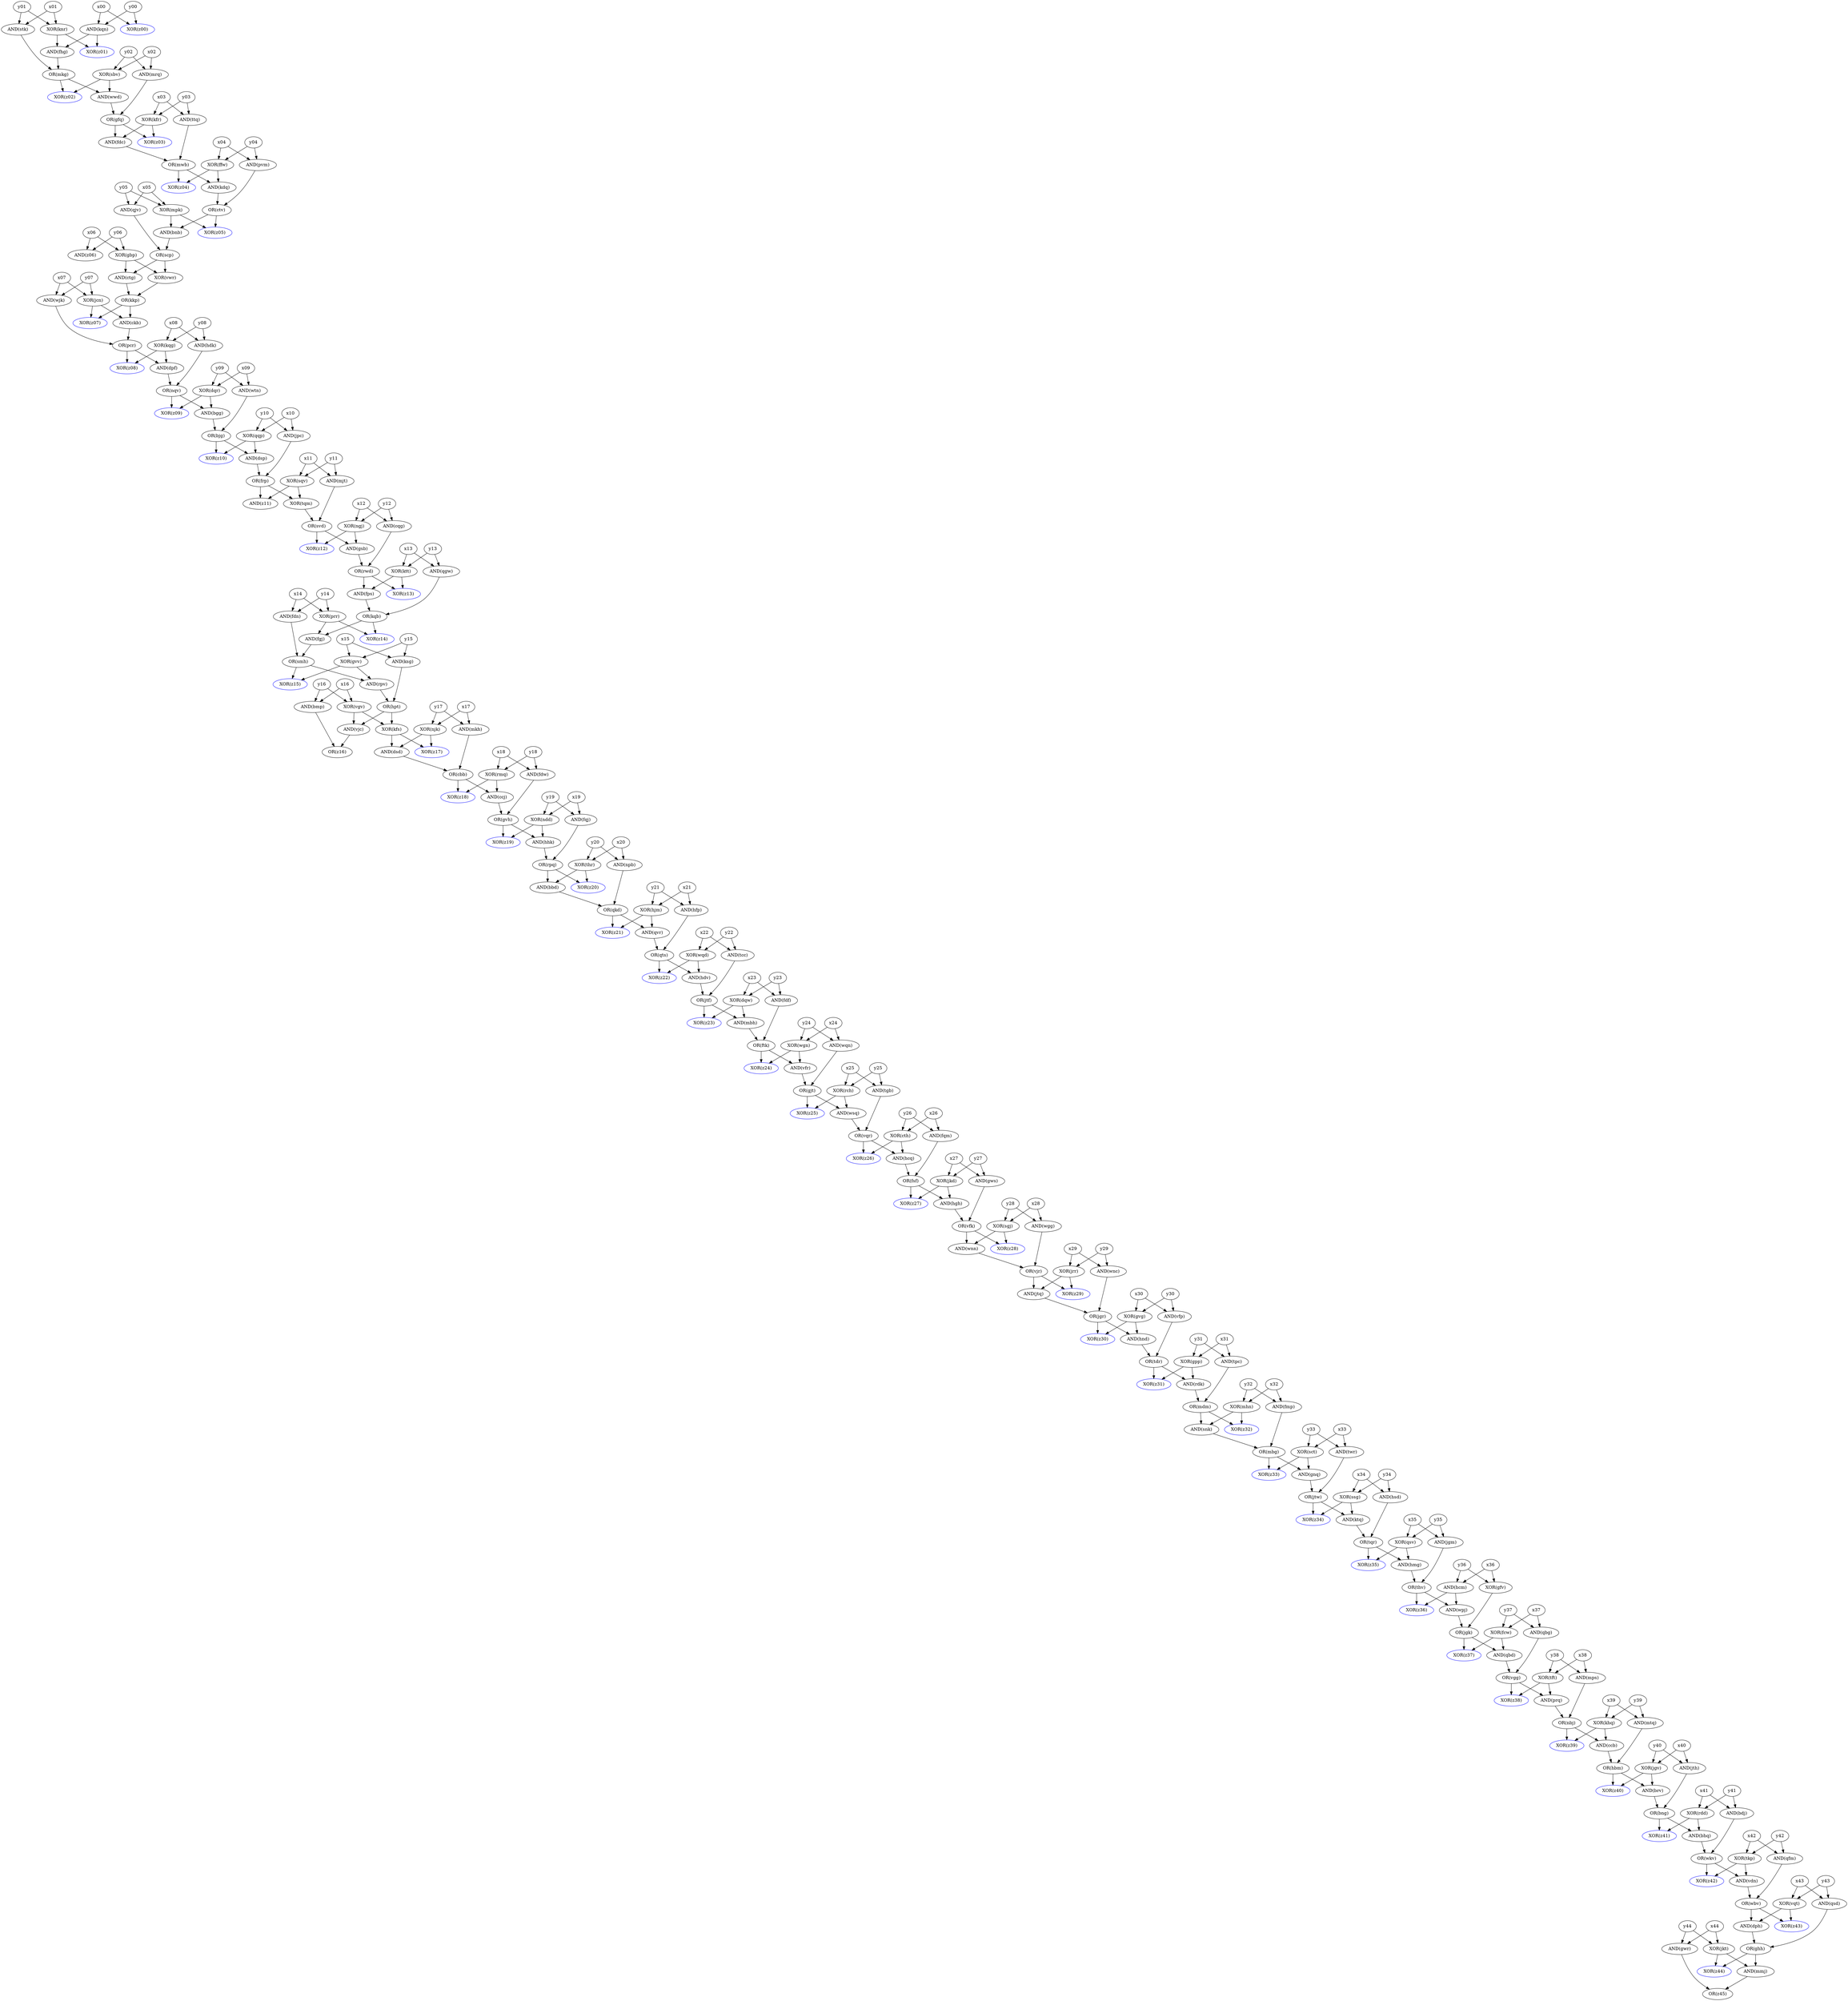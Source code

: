 digraph GG {
  x08 -> hdk  
  y08 -> hdk
  hdk [label="AND(hdk)"]
  y44 -> gwr  
  x44 -> gwr
  gwr [label="AND(gwr)"]
  vqt -> z43  
  wbv -> z43
  z43 [label="XOR(z43)", color=blue]
  gwr -> z45  
  mmj -> z45
  z45 [label="OR(z45)"]
  fsf -> hgh  
  jkd -> hgh
  hgh [label="AND(hgh)"]
  scp -> ctg  
  gbp -> ctg
  ctg [label="AND(ctg)"]
  vfr -> gjt  
  wqn -> gjt
  gjt [label="OR(gjt)"]
  hsd -> tqr  
  ktq -> tqr
  tqr [label="OR(tqr)"]
  mkh -> cbb  
  dsd -> cbb
  cbb [label="OR(cbb)"]
  jgv -> brv  
  hbm -> brv
  brv [label="AND(brv)"]
  y03 -> kfr  
  x03 -> kfr
  kfr [label="XOR(kfr)"]
  mdm -> z32  
  mhn -> z32
  z32 [label="XOR(z32)", color=blue]
  mdm -> snk  
  mhn -> snk
  snk [label="AND(snk)"]
  jgr -> hnd  
  gvg -> hnd
  hnd [label="AND(hnd)"]
  rpv -> hpt  
  ksg -> hpt
  hpt [label="OR(hpt)"]
  x00 -> kqn  
  y00 -> kqn
  kqn [label="AND(kqn)"]
  dsp -> frp  
  jpc -> frp
  frp [label="OR(frp)"]
  hdv -> jtf  
  tcc -> jtf
  jtf [label="OR(jtf)"]
  qbg -> vgg  
  qbd -> vgg
  vgg [label="OR(vgg)"]
  y12 -> cqg  
  x12 -> cqg
  cqg [label="AND(cqg)"]
  x33 -> twr  
  y33 -> twr
  twr [label="AND(twr)"]
  fqm -> fsf  
  hcq -> fsf
  fsf [label="OR(fsf)"]
  x38 -> mps  
  y38 -> mps
  mps [label="AND(mps)"]
  kqn -> z01  
  knr -> z01
  z01 [label="XOR(z01)", color=blue]
  sgj -> z28  
  vfk -> z28
  z28 [label="XOR(z28)", color=blue]
  x09 -> dqr  
  y09 -> dqr
  dqr [label="XOR(dqr)"]
  cbb -> ccj  
  rmq -> ccj
  ccj [label="AND(ccj)"]
  smh -> rpv  
  gvv -> rpv
  rpv [label="AND(rpv)"]
  y16 -> bmp  
  x16 -> bmp
  bmp [label="AND(bmp)"]
  qqp -> z10  
  bjg -> z10
  z10 [label="XOR(z10)", color=blue]
  ckb -> pcr  
  wjk -> pcr
  pcr [label="OR(pcr)"]
  x19 -> fqj  
  y19 -> fqj
  fqj [label="AND(fqj)"]
  x07 -> wjk  
  y07 -> wjk
  wjk [label="AND(wjk)"]
  fhg -> mkg  
  stk -> mkg
  mkg [label="OR(mkg)"]
  bjg -> dsp  
  qqp -> dsp
  dsp [label="AND(dsp)"]
  y01 -> knr  
  x01 -> knr
  knr [label="XOR(knr)"]
  jkt -> z44  
  ghh -> z44
  z44 [label="XOR(z44)", color=blue]
  gsb -> rwd  
  cqg -> rwd
  rwd [label="OR(rwd)"]
  y35 -> jgm  
  x35 -> jgm
  jgm [label="AND(jgm)"]
  qkd -> qvr  
  hjm -> qvr
  qvr [label="AND(qvr)"]
  hpt -> vjc  
  vgv -> vjc
  vjc [label="AND(vjc)"]
  vqr -> hcq  
  cth -> hcq
  hcq [label="AND(hcq)"]
  x12 -> ngj  
  y12 -> ngj
  ngj [label="XOR(ngj)"]
  y13 -> ktt  
  x13 -> ktt
  ktt [label="XOR(ktt)"]
  y09 -> wtn  
  x09 -> wtn
  wtn [label="AND(wtn)"]
  snk -> mbg  
  fmp -> mbg
  mbg [label="OR(mbg)"]
  ccj -> gvh  
  fdw -> gvh
  gvh [label="OR(gvh)"]
  y14 -> fdn  
  x14 -> fdn
  fdn [label="AND(fdn)"]
  rwd -> z13  
  ktt -> z13
  z13 [label="XOR(z13)", color=blue]
  x03 -> ttq  
  y03 -> ttq
  ttq [label="AND(ttq)"]
  tft -> prq  
  vgg -> prq
  prq [label="AND(prq)"]
  x04 -> pvm  
  y04 -> pvm
  pvm [label="AND(pvm)"]
  khq -> ccb  
  nbj -> ccb
  ccb [label="AND(ccb)"]
  gfv -> jgk  
  wpj -> jgk
  jgk [label="OR(jgk)"]
  x36 -> hcm  
  y36 -> hcm
  hcm [label="AND(hcm)"]
  y02 -> mrq  
  x02 -> mrq
  mrq [label="AND(mrq)"]
  y41 -> rdd  
  x41 -> rdd
  rdd [label="XOR(rdd)"]
  ftk -> z24  
  wgn -> z24
  z24 [label="XOR(z24)", color=blue]
  hhk -> rpq  
  fqj -> rpq
  rpq [label="OR(rpq)"]
  x28 -> wgg  
  y28 -> wgg
  wgg [label="AND(wgg)"]
  mkg -> z02  
  sbv -> z02
  z02 [label="XOR(z02)", color=blue]
  thv -> z36  
  hcm -> z36
  z36 [label="XOR(z36)", color=blue]
  qfm -> wbv  
  vdn -> wbv
  wbv [label="OR(wbv)"]
  fps -> kqb  
  qgw -> kqb
  kqb [label="OR(kqb)"]
  tpc -> mdm  
  rdk -> mdm
  mdm [label="OR(mdm)"]
  jth -> bng  
  brv -> bng
  bng [label="OR(bng)"]
  bmp -> z16  
  vjc -> z16
  z16 [label="OR(z16)"]
  thr -> z20  
  rpq -> z20
  z20 [label="XOR(z20)", color=blue]
  sct -> gnq  
  mbg -> gnq
  gnq [label="AND(gnq)"]
  mkg -> wwd  
  sbv -> wwd
  wwd [label="AND(wwd)"]
  x38 -> tft  
  y38 -> tft
  tft [label="XOR(tft)"]
  y36 -> gfv  
  x36 -> gfv
  gfv [label="XOR(gfv)"]
  x15 -> gvv  
  y15 -> gvv
  gvv [label="XOR(gvv)"]
  x32 -> fmp  
  y32 -> fmp
  fmp [label="AND(fmp)"]
  x19 -> ndd  
  y19 -> ndd
  ndd [label="XOR(ndd)"]
  scp -> vwr  
  gbp -> vwr
  vwr [label="XOR(vwr)"]
  y28 -> sgj  
  x28 -> sgj
  sgj [label="XOR(sgj)"]
  x18 -> fdw  
  y18 -> fdw
  fdw [label="AND(fdw)"]
  wtn -> bjg  
  bgg -> bjg
  bjg [label="OR(bjg)"]
  y34 -> ssg  
  x34 -> ssg
  ssg [label="XOR(ssg)"]
  fcw -> z37  
  jgk -> z37
  z37 [label="XOR(z37)", color=blue]
  jtw -> z34  
  ssg -> z34
  z34 [label="XOR(z34)", color=blue]
  y11 -> sqv  
  x11 -> sqv
  sqv [label="XOR(sqv)"]
  y05 -> qjv  
  x05 -> qjv
  qjv [label="AND(qjv)"]
  pcr -> z08  
  kqg -> z08
  z08 [label="XOR(z08)", color=blue]
  jgr -> z30  
  gvg -> z30
  z30 [label="XOR(z30)", color=blue]
  qvr -> qts  
  hfp -> qts
  qts [label="OR(qts)"]
  y25 -> rch  
  x25 -> rch
  rch [label="XOR(rch)"]
  gfq -> z03  
  kfr -> z03
  z03 [label="XOR(z03)", color=blue]
  x11 -> mjt  
  y11 -> mjt
  mjt [label="AND(mjt)"]
  hnd -> tdr  
  vfp -> tdr
  tdr [label="OR(tdr)"]
  jgk -> qbd  
  fcw -> qbd
  qbd [label="AND(qbd)"]
  x21 -> hjm  
  y21 -> hjm
  hjm [label="XOR(hjm)"]
  x10 -> jpc  
  y10 -> jpc
  jpc [label="AND(jpc)"]
  y35 -> qsv  
  x35 -> qsv
  qsv [label="XOR(qsv)"]
  wgn -> vfr  
  ftk -> vfr
  vfr [label="AND(vfr)"]
  y39 -> khq  
  x39 -> khq
  khq [label="XOR(khq)"]
  x20 -> npb  
  y20 -> npb
  npb [label="AND(npb)"]
  kfr -> fdc  
  gfq -> fdc
  fdc [label="AND(fdc)"]
  mbg -> z33  
  sct -> z33
  z33 [label="XOR(z33)", color=blue]
  x41 -> bdj  
  y41 -> bdj
  bdj [label="AND(bdj)"]
  y15 -> ksg  
  x15 -> ksg
  ksg [label="AND(ksg)"]
  y42 -> qfm  
  x42 -> qfm
  qfm [label="AND(qfm)"]
  y32 -> mhn  
  x32 -> mhn
  mhn [label="XOR(mhn)"]
  gws -> vfk  
  hgh -> vfk
  vfk [label="OR(vfk)"]
  x34 -> hsd  
  y34 -> hsd
  hsd [label="AND(hsd)"]
  x06 -> z06  
  y06 -> z06
  z06 [label="AND(z06)"]
  svd -> gsb  
  ngj -> gsb
  gsb [label="AND(gsb)"]
  rpq -> bbd  
  thr -> bbd
  bbd [label="AND(bbd)"]
  pvm -> ctv  
  kdq -> ctv
  ctv [label="OR(ctv)"]
  vjr -> z29  
  jrr -> z29
  z29 [label="XOR(z29)", color=blue]
  gvh -> hhk  
  ndd -> hhk
  hhk [label="AND(hhk)"]
  dpf -> nqv  
  hdk -> nqv
  nqv [label="OR(nqv)"]
  jgv -> z40  
  hbm -> z40
  z40 [label="XOR(z40)", color=blue]
  bdj -> wkv  
  bhq -> wkv
  wkv [label="OR(wkv)"]
  tft -> z38  
  vgg -> z38
  z38 [label="XOR(z38)", color=blue]
  khq -> z39  
  nbj -> z39
  z39 [label="XOR(z39)", color=blue]
  y43 -> qsd  
  x43 -> qsd
  qsd [label="AND(qsd)"]
  y43 -> vqt  
  x43 -> vqt
  vqt [label="XOR(vqt)"]
  bng -> z41  
  rdd -> z41
  z41 [label="XOR(z41)", color=blue]
  tkp -> vdn  
  wkv -> vdn
  vdn [label="AND(vdn)"]
  x31 -> tpc  
  y31 -> tpc
  tpc [label="AND(tpc)"]
  x17 -> mkh  
  y17 -> mkh
  mkh [label="AND(mkh)"]
  fdf -> ftk  
  mbh -> ftk
  ftk [label="OR(ftk)"]
  ssg -> ktq  
  jtw -> ktq
  ktq [label="AND(ktq)"]
  x05 -> mpk  
  y05 -> mpk
  mpk [label="XOR(mpk)"]
  hmg -> thv  
  jgm -> thv
  thv [label="OR(thv)"]
  rch -> wsq  
  gjt -> wsq
  wsq [label="AND(wsq)"]
  frp -> tqm  
  sqv -> tqm
  tqm [label="XOR(tqm)"]
  kqb -> z14  
  prr -> z14
  z14 [label="XOR(z14)", color=blue]
  y16 -> vgv  
  x16 -> vgv
  vgv [label="XOR(vgv)"]
  qkd -> z21  
  hjm -> z21
  z21 [label="XOR(z21)", color=blue]
  x24 -> wgn  
  y24 -> wgn
  wgn [label="XOR(wgn)"]
  kkp -> ckb  
  jcn -> ckb
  ckb [label="AND(ckb)"]
  x31 -> gpp  
  y31 -> gpp
  gpp [label="XOR(gpp)"]
  sgj -> wnn  
  vfk -> wnn
  wnn [label="AND(wnn)"]
  dqw -> mbh  
  jtf -> mbh
  mbh [label="AND(mbh)"]
  x40 -> jgv  
  y40 -> jgv
  jgv [label="XOR(jgv)"]
  vgv -> kfs  
  hpt -> kfs
  kfs [label="XOR(kfs)"]
  y40 -> jth  
  x40 -> jth
  jth [label="AND(jth)"]
  dqr -> bgg  
  nqv -> bgg
  bgg [label="AND(bgg)"]
  ngj -> z12  
  svd -> z12
  z12 [label="XOR(z12)", color=blue]
  y22 -> tcc  
  x22 -> tcc
  tcc [label="AND(tcc)"]
  rdd -> bhq  
  bng -> bhq
  bhq [label="AND(bhq)"]
  x26 -> fqm  
  y26 -> fqm
  fqm [label="AND(fqm)"]
  x22 -> wqd  
  y22 -> wqd
  wqd [label="XOR(wqd)"]
  jrr -> jtq  
  vjr -> jtq
  jtq [label="AND(jtq)"]
  y23 -> dqw  
  x23 -> dqw
  dqw [label="XOR(dqw)"]
  y18 -> rmq  
  x18 -> rmq
  rmq [label="XOR(rmq)"]
  y39 -> mtq  
  x39 -> mtq
  mtq [label="AND(mtq)"]
  gpp -> rdk  
  tdr -> rdk
  rdk [label="AND(rdk)"]
  vwr -> kkp  
  ctg -> kkp
  kkp [label="OR(kkp)"]
  x23 -> fdf  
  y23 -> fdf
  fdf [label="AND(fdf)"]
  kqn -> fhg  
  knr -> fhg
  fhg [label="AND(fhg)"]
  kkp -> z07  
  jcn -> z07
  z07 [label="XOR(z07)", color=blue]
  x13 -> qgw  
  y13 -> qgw
  qgw [label="AND(qgw)"]
  tqr -> z35  
  qsv -> z35
  z35 [label="XOR(z35)", color=blue]
  y04 -> ffw  
  x04 -> ffw
  ffw [label="XOR(ffw)"]
  njk -> z17  
  kfs -> z17
  z17 [label="XOR(z17)", color=blue]
  kqb -> fgj  
  prr -> fgj
  fgj [label="AND(fgj)"]
  dph -> ghh  
  qsd -> ghh
  ghh [label="OR(ghh)"]
  tgb -> vqr  
  wsq -> vqr
  vqr [label="OR(vqr)"]
  nqv -> z09  
  dqr -> z09
  z09 [label="XOR(z09)", color=blue]
  wqd -> z22  
  qts -> z22
  z22 [label="XOR(z22)", color=blue]
  x37 -> qbg  
  y37 -> qbg
  qbg [label="AND(qbg)"]
  prq -> nbj  
  mps -> nbj
  nbj [label="OR(nbj)"]
  gjt -> z25  
  rch -> z25
  z25 [label="XOR(z25)", color=blue]
  jtq -> jgr  
  wnc -> jgr
  jgr [label="OR(jgr)"]
  mjt -> svd  
  tqm -> svd
  svd [label="OR(svd)"]
  y17 -> njk  
  x17 -> njk
  njk [label="XOR(njk)"]
  mpk -> z05  
  ctv -> z05
  z05 [label="XOR(z05)", color=blue]
  x25 -> tgb  
  y25 -> tgb
  tgb [label="AND(tgb)"]
  cth -> z26  
  vqr -> z26
  z26 [label="XOR(z26)", color=blue]
  x14 -> prr  
  y14 -> prr
  prr [label="XOR(prr)"]
  wwd -> gfq  
  mrq -> gfq
  gfq [label="OR(gfq)"]
  y37 -> fcw  
  x37 -> fcw
  fcw [label="XOR(fcw)"]
  mtq -> hbm  
  ccb -> hbm
  hbm [label="OR(hbm)"]
  y29 -> wnc  
  x29 -> wnc
  wnc [label="AND(wnc)"]
  npb -> qkd  
  bbd -> qkd
  qkd [label="OR(qkd)"]
  y06 -> gbp  
  x06 -> gbp
  gbp [label="XOR(gbp)"]
  gpp -> z31  
  tdr -> z31
  z31 [label="XOR(z31)", color=blue]
  bnb -> scp  
  qjv -> scp
  scp [label="OR(scp)"]
  y24 -> wqn  
  x24 -> wqn
  wqn [label="AND(wqn)"]
  y07 -> jcn  
  x07 -> jcn
  jcn [label="XOR(jcn)"]
  y10 -> qqp  
  x10 -> qqp
  qqp [label="XOR(qqp)"]
  y02 -> sbv  
  x02 -> sbv
  sbv [label="XOR(sbv)"]
  njk -> dsd  
  kfs -> dsd
  dsd [label="AND(dsd)"]
  mwb -> kdq  
  ffw -> kdq
  kdq [label="AND(kdq)"]
  fdn -> smh  
  fgj -> smh
  smh [label="OR(smh)"]
  kqg -> dpf  
  pcr -> dpf
  dpf [label="AND(dpf)"]
  sqv -> z11  
  frp -> z11
  z11 [label="AND(z11)"]
  x44 -> jkt  
  y44 -> jkt
  jkt [label="XOR(jkt)"]
  ghh -> mmj  
  jkt -> mmj
  mmj [label="AND(mmj)"]
  tkp -> z42  
  wkv -> z42
  z42 [label="XOR(z42)", color=blue]
  y30 -> vfp  
  x30 -> vfp
  vfp [label="AND(vfp)"]
  x30 -> gvg  
  y30 -> gvg
  gvg [label="XOR(gvg)"]
  wbv -> dph  
  vqt -> dph
  dph [label="AND(dph)"]
  y27 -> gws  
  x27 -> gws
  gws [label="AND(gws)"]
  y08 -> kqg  
  x08 -> kqg
  kqg [label="XOR(kqg)"]
  y29 -> jrr  
  x29 -> jrr
  jrr [label="XOR(jrr)"]
  jkd -> z27  
  fsf -> z27
  z27 [label="XOR(z27)", color=blue]
  x01 -> stk  
  y01 -> stk
  stk [label="AND(stk)"]
  gnq -> jtw  
  twr -> jtw
  jtw [label="OR(jtw)"]
  x26 -> cth  
  y26 -> cth
  cth [label="XOR(cth)"]
  wnn -> vjr  
  wgg -> vjr
  vjr [label="OR(vjr)"]
  y42 -> tkp  
  x42 -> tkp
  tkp [label="XOR(tkp)"]
  ffw -> z04  
  mwb -> z04
  z04 [label="XOR(z04)", color=blue]
  gvv -> z15  
  smh -> z15
  z15 [label="XOR(z15)", color=blue]
  rwd -> fps  
  ktt -> fps
  fps [label="AND(fps)"]
  qsv -> hmg  
  tqr -> hmg
  hmg [label="AND(hmg)"]
  x33 -> sct  
  y33 -> sct
  sct [label="XOR(sct)"]
  fdc -> mwb  
  ttq -> mwb
  mwb [label="OR(mwb)"]
  x00 -> z00  
  y00 -> z00
  z00 [label="XOR(z00)", color=blue]
  mpk -> bnb  
  ctv -> bnb
  bnb [label="AND(bnb)"]
  rmq -> z18  
  cbb -> z18
  z18 [label="XOR(z18)", color=blue]
  qts -> hdv  
  wqd -> hdv
  hdv [label="AND(hdv)"]
  ndd -> z19  
  gvh -> z19
  z19 [label="XOR(z19)", color=blue]
  y27 -> jkd  
  x27 -> jkd
  jkd [label="XOR(jkd)"]
  thv -> wpj  
  hcm -> wpj
  wpj [label="AND(wpj)"]
  y21 -> hfp  
  x21 -> hfp
  hfp [label="AND(hfp)"]
  jtf -> z23  
  dqw -> z23
  z23 [label="XOR(z23)", color=blue]
  x20 -> thr  
  y20 -> thr
  thr [label="XOR(thr)"]
}